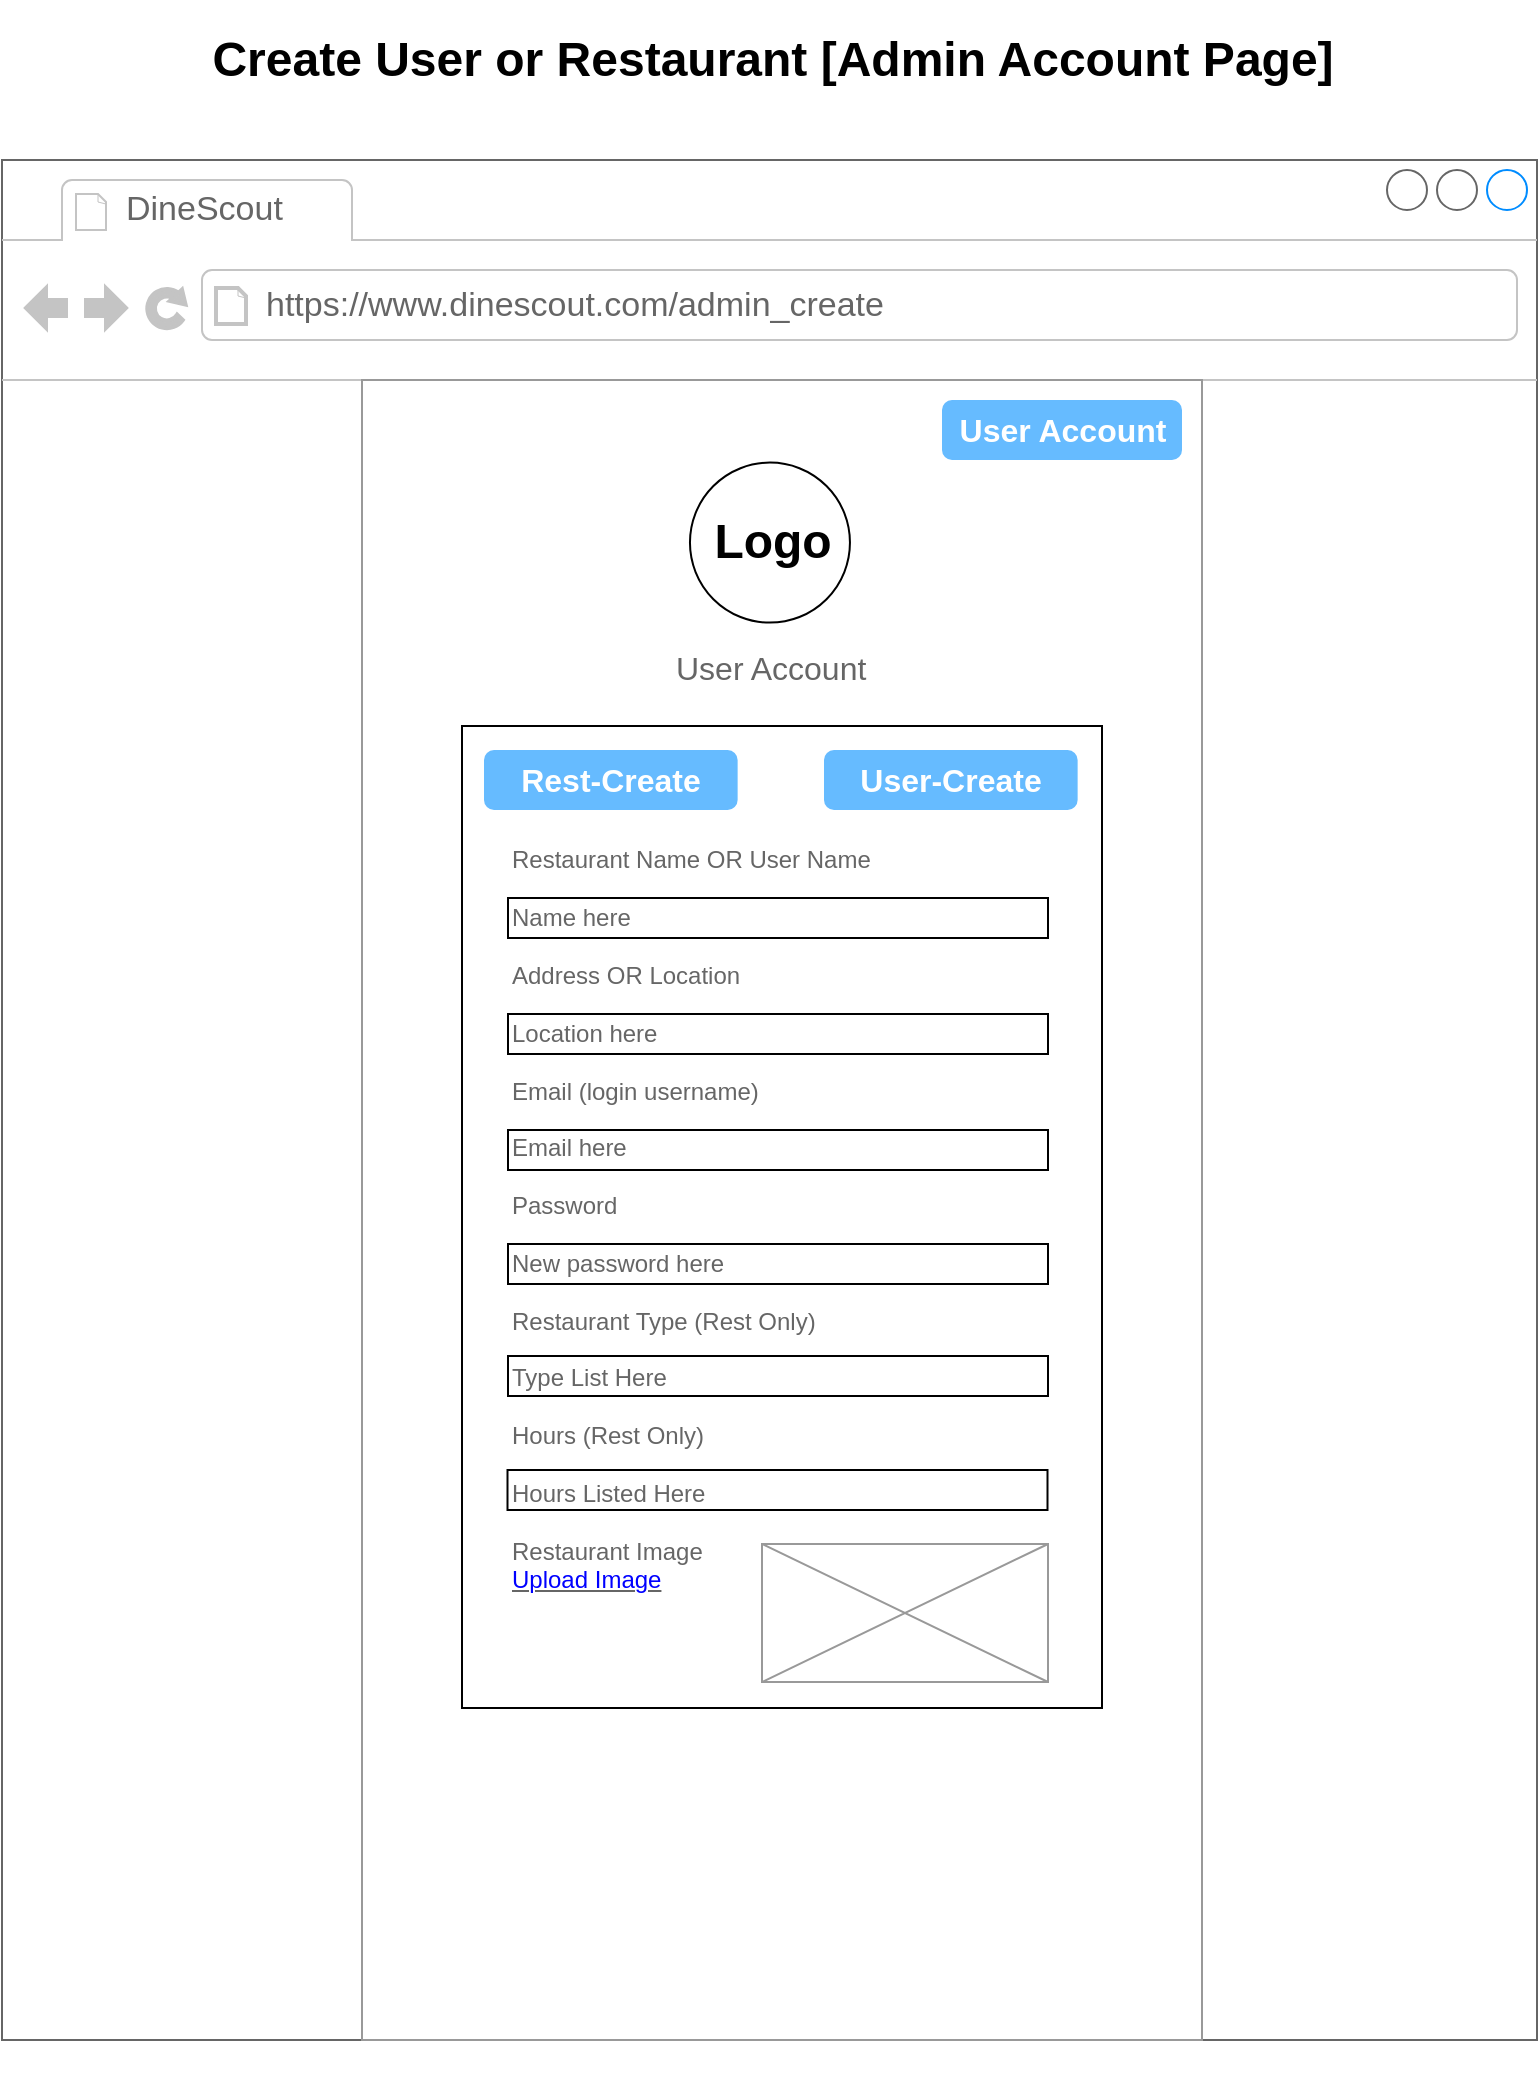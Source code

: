 <mxfile version="24.8.1">
  <diagram name="Page-1" id="-WfGAubcubfeAdtO62rN">
    <mxGraphModel dx="1498" dy="1097" grid="1" gridSize="10" guides="1" tooltips="1" connect="1" arrows="1" fold="1" page="1" pageScale="1" pageWidth="850" pageHeight="1100" math="0" shadow="0">
      <root>
        <mxCell id="0" />
        <mxCell id="1" parent="0" />
        <mxCell id="nvBjSwQ6LzlXixwD0Kaz-1" value="" style="strokeWidth=1;shadow=0;dashed=0;align=center;html=1;shape=mxgraph.mockup.containers.browserWindow;rSize=0;strokeColor=#666666;strokeColor2=#008cff;strokeColor3=#c4c4c4;mainText=,;recursiveResize=0;" vertex="1" parent="1">
          <mxGeometry x="40" y="120" width="767.5" height="940" as="geometry" />
        </mxCell>
        <mxCell id="nvBjSwQ6LzlXixwD0Kaz-2" value="DineScout" style="strokeWidth=1;shadow=0;dashed=0;align=center;html=1;shape=mxgraph.mockup.containers.anchor;fontSize=17;fontColor=#666666;align=left;whiteSpace=wrap;" vertex="1" parent="nvBjSwQ6LzlXixwD0Kaz-1">
          <mxGeometry x="60" y="12" width="110" height="26" as="geometry" />
        </mxCell>
        <mxCell id="nvBjSwQ6LzlXixwD0Kaz-3" value="https://www.dinescout.com/admin_create" style="strokeWidth=1;shadow=0;dashed=0;align=center;html=1;shape=mxgraph.mockup.containers.anchor;rSize=0;fontSize=17;fontColor=#666666;align=left;" vertex="1" parent="nvBjSwQ6LzlXixwD0Kaz-1">
          <mxGeometry x="130" y="60" width="250" height="26" as="geometry" />
        </mxCell>
        <mxCell id="nvBjSwQ6LzlXixwD0Kaz-4" value="" style="strokeWidth=1;shadow=0;dashed=0;align=center;html=1;shape=mxgraph.mockup.forms.rrect;rSize=0;strokeColor=#999999;fillColor=#ffffff;" vertex="1" parent="nvBjSwQ6LzlXixwD0Kaz-1">
          <mxGeometry x="180" y="110" width="420" height="830" as="geometry" />
        </mxCell>
        <mxCell id="nvBjSwQ6LzlXixwD0Kaz-5" value="" style="rounded=0;whiteSpace=wrap;html=1;" vertex="1" parent="nvBjSwQ6LzlXixwD0Kaz-4">
          <mxGeometry x="50" y="173" width="320" height="491" as="geometry" />
        </mxCell>
        <mxCell id="nvBjSwQ6LzlXixwD0Kaz-6" value="" style="ellipse;whiteSpace=wrap;html=1;aspect=fixed;" vertex="1" parent="nvBjSwQ6LzlXixwD0Kaz-4">
          <mxGeometry x="163.98" y="41.303" width="80" height="80" as="geometry" />
        </mxCell>
        <mxCell id="nvBjSwQ6LzlXixwD0Kaz-7" value="Logo" style="text;strokeColor=none;fillColor=none;html=1;fontSize=24;fontStyle=1;verticalAlign=middle;align=center;" vertex="1" parent="nvBjSwQ6LzlXixwD0Kaz-4">
          <mxGeometry x="100" y="58.61" width="210" height="45.39" as="geometry" />
        </mxCell>
        <mxCell id="nvBjSwQ6LzlXixwD0Kaz-9" value="" style="strokeWidth=1;shadow=0;dashed=0;align=center;html=1;shape=mxgraph.mockup.forms.anchor;fontSize=12;fontColor=#666666;align=left;resizeWidth=1;spacingLeft=0;" vertex="1" parent="nvBjSwQ6LzlXixwD0Kaz-4">
          <mxGeometry x="159" y="436" width="210" height="130" as="geometry" />
        </mxCell>
        <mxCell id="nvBjSwQ6LzlXixwD0Kaz-14" value="" style="strokeWidth=1;shadow=0;dashed=0;align=center;html=1;shape=mxgraph.mockup.forms.anchor;fontSize=12;fontColor=#666666;align=left;resizeWidth=1;spacingLeft=0;" vertex="1" parent="nvBjSwQ6LzlXixwD0Kaz-4">
          <mxGeometry x="69.5" y="725" width="210" height="130" as="geometry" />
        </mxCell>
        <mxCell id="nvBjSwQ6LzlXixwD0Kaz-16" value="" style="rounded=0;whiteSpace=wrap;html=1;" vertex="1" parent="nvBjSwQ6LzlXixwD0Kaz-4">
          <mxGeometry x="73" y="375" width="270" height="20" as="geometry" />
        </mxCell>
        <mxCell id="nvBjSwQ6LzlXixwD0Kaz-17" value="" style="rounded=0;whiteSpace=wrap;html=1;" vertex="1" parent="nvBjSwQ6LzlXixwD0Kaz-4">
          <mxGeometry x="73" y="432" width="270" height="20" as="geometry" />
        </mxCell>
        <mxCell id="nvBjSwQ6LzlXixwD0Kaz-18" value="User Account" style="strokeWidth=1;shadow=0;dashed=0;align=center;html=1;shape=mxgraph.mockup.forms.rrect;rSize=5;strokeColor=none;fontColor=#ffffff;fillColor=#66bbff;fontSize=16;fontStyle=1;" vertex="1" parent="nvBjSwQ6LzlXixwD0Kaz-4">
          <mxGeometry x="290" y="10" width="120" height="30" as="geometry" />
        </mxCell>
        <mxCell id="nvBjSwQ6LzlXixwD0Kaz-19" value="" style="verticalLabelPosition=bottom;shadow=0;dashed=0;align=center;html=1;verticalAlign=top;strokeWidth=1;shape=mxgraph.mockup.graphics.simpleIcon;strokeColor=#999999;" vertex="1" parent="nvBjSwQ6LzlXixwD0Kaz-4">
          <mxGeometry x="200" y="582" width="143" height="69" as="geometry" />
        </mxCell>
        <mxCell id="nvBjSwQ6LzlXixwD0Kaz-21" value="Rest-Create" style="strokeWidth=1;shadow=0;dashed=0;align=center;html=1;shape=mxgraph.mockup.forms.rrect;rSize=5;strokeColor=none;fontColor=#ffffff;fillColor=#66bbff;fontSize=16;fontStyle=1;" vertex="1" parent="nvBjSwQ6LzlXixwD0Kaz-4">
          <mxGeometry x="61" y="185" width="126.82" height="30" as="geometry" />
        </mxCell>
        <mxCell id="nvBjSwQ6LzlXixwD0Kaz-28" value="User-Create" style="strokeWidth=1;shadow=0;dashed=0;align=center;html=1;shape=mxgraph.mockup.forms.rrect;rSize=5;strokeColor=none;fontColor=#ffffff;fillColor=#66bbff;fontSize=16;fontStyle=1;" vertex="1" parent="nvBjSwQ6LzlXixwD0Kaz-4">
          <mxGeometry x="231" y="185" width="126.82" height="30" as="geometry" />
        </mxCell>
        <mxCell id="nvBjSwQ6LzlXixwD0Kaz-20" value="" style="rounded=0;whiteSpace=wrap;html=1;" vertex="1" parent="1">
          <mxGeometry x="293" y="489" width="270" height="20" as="geometry" />
        </mxCell>
        <mxCell id="nvBjSwQ6LzlXixwD0Kaz-22" value="&lt;span style=&quot;font-size: 16px;&quot;&gt;User Account&lt;/span&gt;" style="strokeWidth=1;shadow=0;dashed=0;align=center;html=1;shape=mxgraph.mockup.forms.anchor;fontSize=12;fontColor=#666666;align=left;resizeWidth=1;spacingLeft=0;" vertex="1" parent="1">
          <mxGeometry x="375" y="309" width="210" height="130" as="geometry" />
        </mxCell>
        <mxCell id="nvBjSwQ6LzlXixwD0Kaz-23" value="" style="rounded=0;whiteSpace=wrap;html=1;" vertex="1" parent="1">
          <mxGeometry x="293" y="547" width="270" height="20" as="geometry" />
        </mxCell>
        <mxCell id="nvBjSwQ6LzlXixwD0Kaz-24" value="" style="rounded=0;whiteSpace=wrap;html=1;" vertex="1" parent="1">
          <mxGeometry x="293" y="718" width="270" height="20" as="geometry" />
        </mxCell>
        <mxCell id="nvBjSwQ6LzlXixwD0Kaz-25" value="" style="rounded=0;whiteSpace=wrap;html=1;" vertex="1" parent="1">
          <mxGeometry x="292.75" y="775" width="270" height="20" as="geometry" />
        </mxCell>
        <mxCell id="nvBjSwQ6LzlXixwD0Kaz-26" value="Restaurant Name OR User Name&lt;div&gt;&lt;br&gt;&lt;/div&gt;&lt;div&gt;Name here&lt;br&gt;&lt;div&gt;&lt;br&gt;&lt;/div&gt;&lt;div&gt;Address OR Location&lt;/div&gt;&lt;div&gt;&lt;br&gt;&lt;/div&gt;&lt;div&gt;Location here&lt;/div&gt;&lt;div&gt;&lt;br&gt;&lt;/div&gt;&lt;div&gt;Email (login username)&lt;/div&gt;&lt;div&gt;&lt;br&gt;&lt;/div&gt;&lt;div&gt;Email here&lt;/div&gt;&lt;div&gt;&lt;br&gt;&lt;/div&gt;&lt;div&gt;Password&lt;/div&gt;&lt;/div&gt;&lt;div&gt;&lt;br&gt;&lt;/div&gt;&lt;div&gt;New password here&lt;/div&gt;&lt;div&gt;&lt;br&gt;&lt;/div&gt;&lt;div&gt;Restaurant Type (Rest Only)&lt;/div&gt;&lt;div&gt;&lt;br&gt;&lt;/div&gt;&lt;div&gt;Type List Here&lt;/div&gt;&lt;div&gt;&lt;br&gt;&lt;/div&gt;&lt;div&gt;Hours (Rest Only)&lt;/div&gt;&lt;div&gt;&lt;br&gt;&lt;/div&gt;&lt;div&gt;Hours Listed Here&lt;/div&gt;&lt;div&gt;&lt;br&gt;&lt;/div&gt;&lt;div&gt;Restaurant Image&amp;nbsp;&lt;/div&gt;&lt;div&gt;&lt;u&gt;&lt;font color=&quot;#0000ff&quot;&gt;Upload Image&lt;/font&gt;&lt;/u&gt;&lt;/div&gt;" style="strokeWidth=1;shadow=0;dashed=0;align=center;html=1;shape=mxgraph.mockup.forms.anchor;fontSize=12;fontColor=#666666;align=left;resizeWidth=1;spacingLeft=0;" vertex="1" parent="1">
          <mxGeometry x="293" y="585" width="210" height="130" as="geometry" />
        </mxCell>
        <mxCell id="nvBjSwQ6LzlXixwD0Kaz-27" value="Create User or Restaurant [Admin Account Page]" style="text;strokeColor=none;fillColor=none;html=1;fontSize=24;fontStyle=1;verticalAlign=middle;align=center;" vertex="1" parent="1">
          <mxGeometry x="375" y="40" width="100" height="60" as="geometry" />
        </mxCell>
      </root>
    </mxGraphModel>
  </diagram>
</mxfile>
